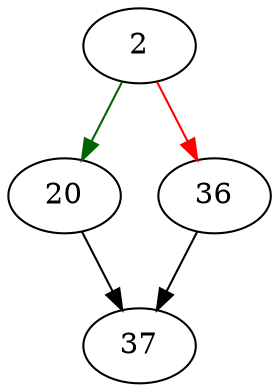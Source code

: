 strict digraph "whereIndexExprTransNode" {
	// Node definitions.
	2 [entry=true];
	20;
	36;
	37;

	// Edge definitions.
	2 -> 20 [
		color=darkgreen
		cond=true
	];
	2 -> 36 [
		color=red
		cond=false
	];
	20 -> 37;
	36 -> 37;
}